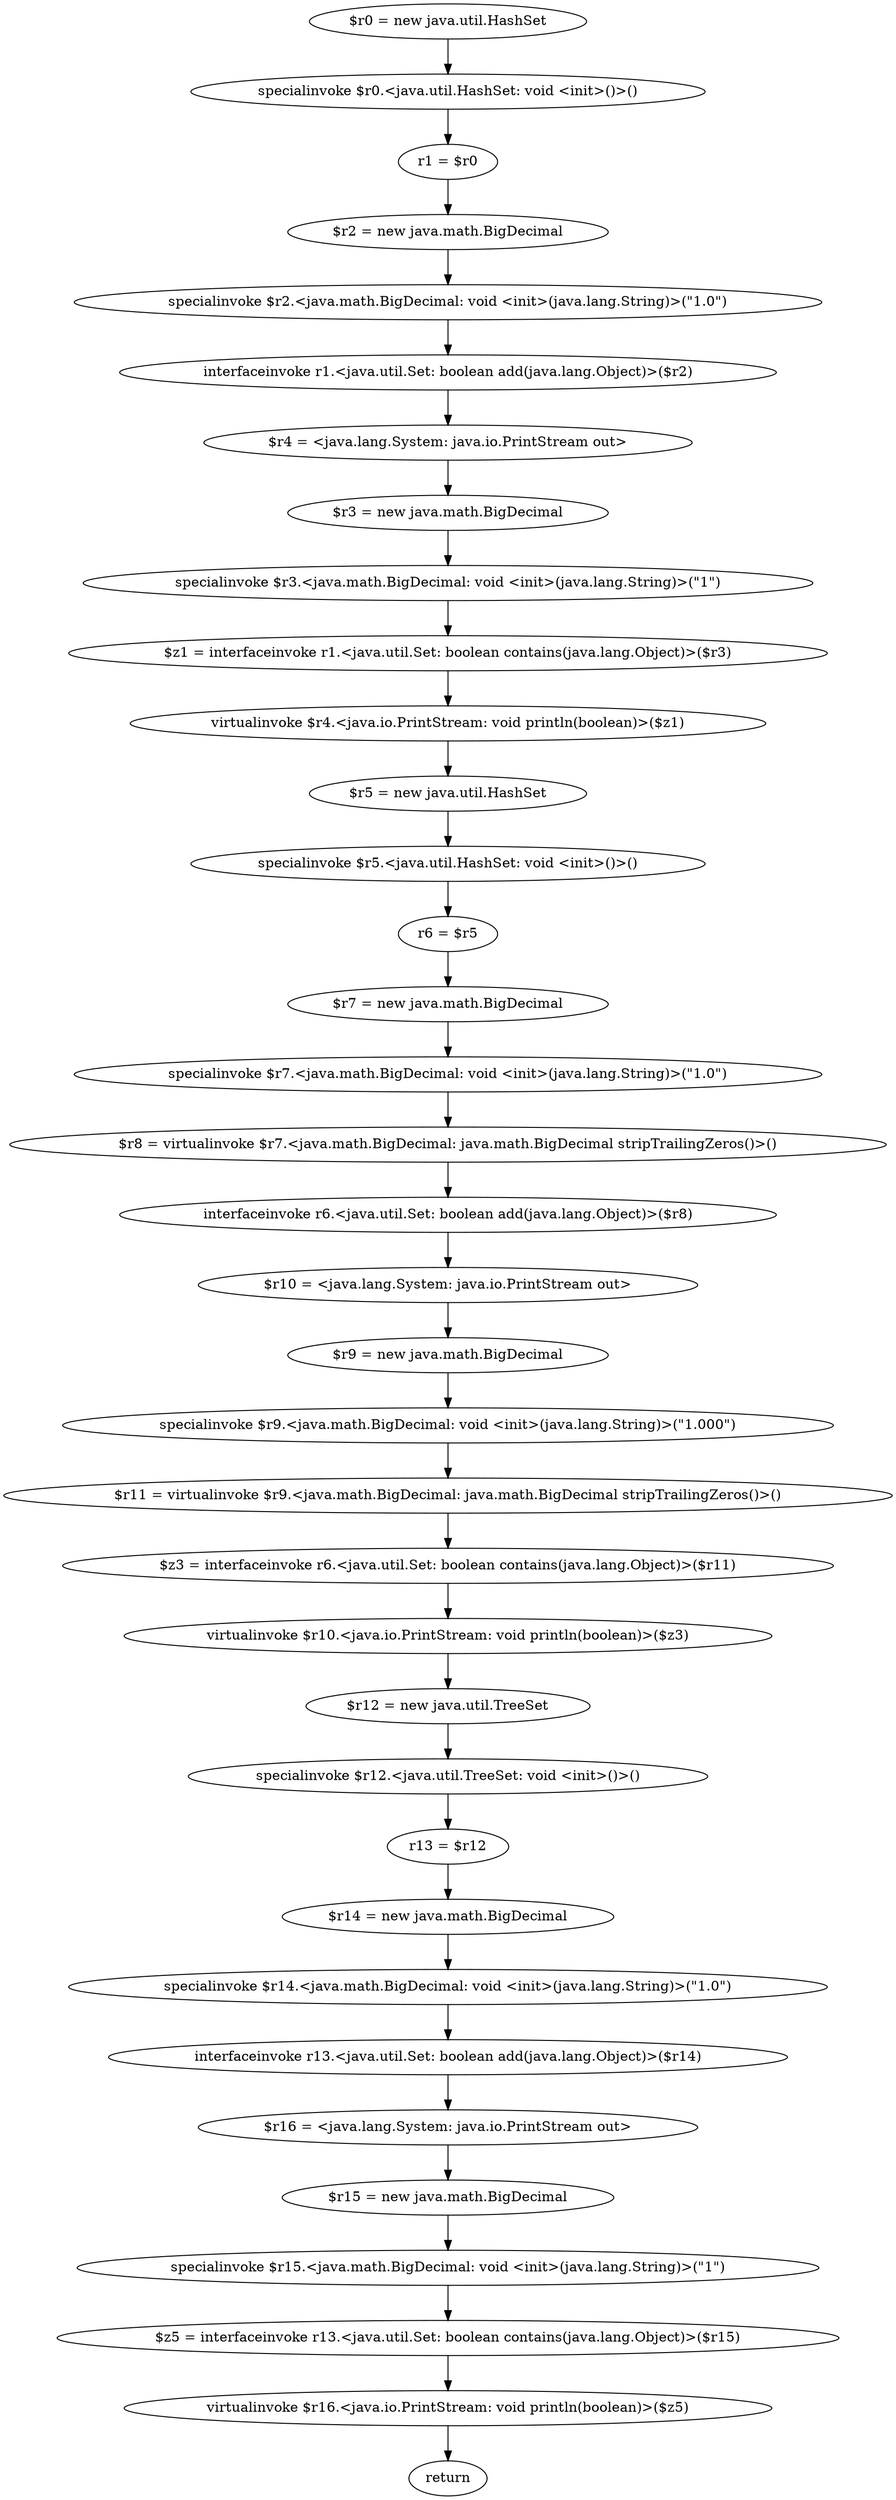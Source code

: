 digraph "unitGraph" {
    "$r0 = new java.util.HashSet"
    "specialinvoke $r0.<java.util.HashSet: void <init>()>()"
    "r1 = $r0"
    "$r2 = new java.math.BigDecimal"
    "specialinvoke $r2.<java.math.BigDecimal: void <init>(java.lang.String)>(\"1.0\")"
    "interfaceinvoke r1.<java.util.Set: boolean add(java.lang.Object)>($r2)"
    "$r4 = <java.lang.System: java.io.PrintStream out>"
    "$r3 = new java.math.BigDecimal"
    "specialinvoke $r3.<java.math.BigDecimal: void <init>(java.lang.String)>(\"1\")"
    "$z1 = interfaceinvoke r1.<java.util.Set: boolean contains(java.lang.Object)>($r3)"
    "virtualinvoke $r4.<java.io.PrintStream: void println(boolean)>($z1)"
    "$r5 = new java.util.HashSet"
    "specialinvoke $r5.<java.util.HashSet: void <init>()>()"
    "r6 = $r5"
    "$r7 = new java.math.BigDecimal"
    "specialinvoke $r7.<java.math.BigDecimal: void <init>(java.lang.String)>(\"1.0\")"
    "$r8 = virtualinvoke $r7.<java.math.BigDecimal: java.math.BigDecimal stripTrailingZeros()>()"
    "interfaceinvoke r6.<java.util.Set: boolean add(java.lang.Object)>($r8)"
    "$r10 = <java.lang.System: java.io.PrintStream out>"
    "$r9 = new java.math.BigDecimal"
    "specialinvoke $r9.<java.math.BigDecimal: void <init>(java.lang.String)>(\"1.000\")"
    "$r11 = virtualinvoke $r9.<java.math.BigDecimal: java.math.BigDecimal stripTrailingZeros()>()"
    "$z3 = interfaceinvoke r6.<java.util.Set: boolean contains(java.lang.Object)>($r11)"
    "virtualinvoke $r10.<java.io.PrintStream: void println(boolean)>($z3)"
    "$r12 = new java.util.TreeSet"
    "specialinvoke $r12.<java.util.TreeSet: void <init>()>()"
    "r13 = $r12"
    "$r14 = new java.math.BigDecimal"
    "specialinvoke $r14.<java.math.BigDecimal: void <init>(java.lang.String)>(\"1.0\")"
    "interfaceinvoke r13.<java.util.Set: boolean add(java.lang.Object)>($r14)"
    "$r16 = <java.lang.System: java.io.PrintStream out>"
    "$r15 = new java.math.BigDecimal"
    "specialinvoke $r15.<java.math.BigDecimal: void <init>(java.lang.String)>(\"1\")"
    "$z5 = interfaceinvoke r13.<java.util.Set: boolean contains(java.lang.Object)>($r15)"
    "virtualinvoke $r16.<java.io.PrintStream: void println(boolean)>($z5)"
    "return"
    "$r0 = new java.util.HashSet"->"specialinvoke $r0.<java.util.HashSet: void <init>()>()";
    "specialinvoke $r0.<java.util.HashSet: void <init>()>()"->"r1 = $r0";
    "r1 = $r0"->"$r2 = new java.math.BigDecimal";
    "$r2 = new java.math.BigDecimal"->"specialinvoke $r2.<java.math.BigDecimal: void <init>(java.lang.String)>(\"1.0\")";
    "specialinvoke $r2.<java.math.BigDecimal: void <init>(java.lang.String)>(\"1.0\")"->"interfaceinvoke r1.<java.util.Set: boolean add(java.lang.Object)>($r2)";
    "interfaceinvoke r1.<java.util.Set: boolean add(java.lang.Object)>($r2)"->"$r4 = <java.lang.System: java.io.PrintStream out>";
    "$r4 = <java.lang.System: java.io.PrintStream out>"->"$r3 = new java.math.BigDecimal";
    "$r3 = new java.math.BigDecimal"->"specialinvoke $r3.<java.math.BigDecimal: void <init>(java.lang.String)>(\"1\")";
    "specialinvoke $r3.<java.math.BigDecimal: void <init>(java.lang.String)>(\"1\")"->"$z1 = interfaceinvoke r1.<java.util.Set: boolean contains(java.lang.Object)>($r3)";
    "$z1 = interfaceinvoke r1.<java.util.Set: boolean contains(java.lang.Object)>($r3)"->"virtualinvoke $r4.<java.io.PrintStream: void println(boolean)>($z1)";
    "virtualinvoke $r4.<java.io.PrintStream: void println(boolean)>($z1)"->"$r5 = new java.util.HashSet";
    "$r5 = new java.util.HashSet"->"specialinvoke $r5.<java.util.HashSet: void <init>()>()";
    "specialinvoke $r5.<java.util.HashSet: void <init>()>()"->"r6 = $r5";
    "r6 = $r5"->"$r7 = new java.math.BigDecimal";
    "$r7 = new java.math.BigDecimal"->"specialinvoke $r7.<java.math.BigDecimal: void <init>(java.lang.String)>(\"1.0\")";
    "specialinvoke $r7.<java.math.BigDecimal: void <init>(java.lang.String)>(\"1.0\")"->"$r8 = virtualinvoke $r7.<java.math.BigDecimal: java.math.BigDecimal stripTrailingZeros()>()";
    "$r8 = virtualinvoke $r7.<java.math.BigDecimal: java.math.BigDecimal stripTrailingZeros()>()"->"interfaceinvoke r6.<java.util.Set: boolean add(java.lang.Object)>($r8)";
    "interfaceinvoke r6.<java.util.Set: boolean add(java.lang.Object)>($r8)"->"$r10 = <java.lang.System: java.io.PrintStream out>";
    "$r10 = <java.lang.System: java.io.PrintStream out>"->"$r9 = new java.math.BigDecimal";
    "$r9 = new java.math.BigDecimal"->"specialinvoke $r9.<java.math.BigDecimal: void <init>(java.lang.String)>(\"1.000\")";
    "specialinvoke $r9.<java.math.BigDecimal: void <init>(java.lang.String)>(\"1.000\")"->"$r11 = virtualinvoke $r9.<java.math.BigDecimal: java.math.BigDecimal stripTrailingZeros()>()";
    "$r11 = virtualinvoke $r9.<java.math.BigDecimal: java.math.BigDecimal stripTrailingZeros()>()"->"$z3 = interfaceinvoke r6.<java.util.Set: boolean contains(java.lang.Object)>($r11)";
    "$z3 = interfaceinvoke r6.<java.util.Set: boolean contains(java.lang.Object)>($r11)"->"virtualinvoke $r10.<java.io.PrintStream: void println(boolean)>($z3)";
    "virtualinvoke $r10.<java.io.PrintStream: void println(boolean)>($z3)"->"$r12 = new java.util.TreeSet";
    "$r12 = new java.util.TreeSet"->"specialinvoke $r12.<java.util.TreeSet: void <init>()>()";
    "specialinvoke $r12.<java.util.TreeSet: void <init>()>()"->"r13 = $r12";
    "r13 = $r12"->"$r14 = new java.math.BigDecimal";
    "$r14 = new java.math.BigDecimal"->"specialinvoke $r14.<java.math.BigDecimal: void <init>(java.lang.String)>(\"1.0\")";
    "specialinvoke $r14.<java.math.BigDecimal: void <init>(java.lang.String)>(\"1.0\")"->"interfaceinvoke r13.<java.util.Set: boolean add(java.lang.Object)>($r14)";
    "interfaceinvoke r13.<java.util.Set: boolean add(java.lang.Object)>($r14)"->"$r16 = <java.lang.System: java.io.PrintStream out>";
    "$r16 = <java.lang.System: java.io.PrintStream out>"->"$r15 = new java.math.BigDecimal";
    "$r15 = new java.math.BigDecimal"->"specialinvoke $r15.<java.math.BigDecimal: void <init>(java.lang.String)>(\"1\")";
    "specialinvoke $r15.<java.math.BigDecimal: void <init>(java.lang.String)>(\"1\")"->"$z5 = interfaceinvoke r13.<java.util.Set: boolean contains(java.lang.Object)>($r15)";
    "$z5 = interfaceinvoke r13.<java.util.Set: boolean contains(java.lang.Object)>($r15)"->"virtualinvoke $r16.<java.io.PrintStream: void println(boolean)>($z5)";
    "virtualinvoke $r16.<java.io.PrintStream: void println(boolean)>($z5)"->"return";
}
